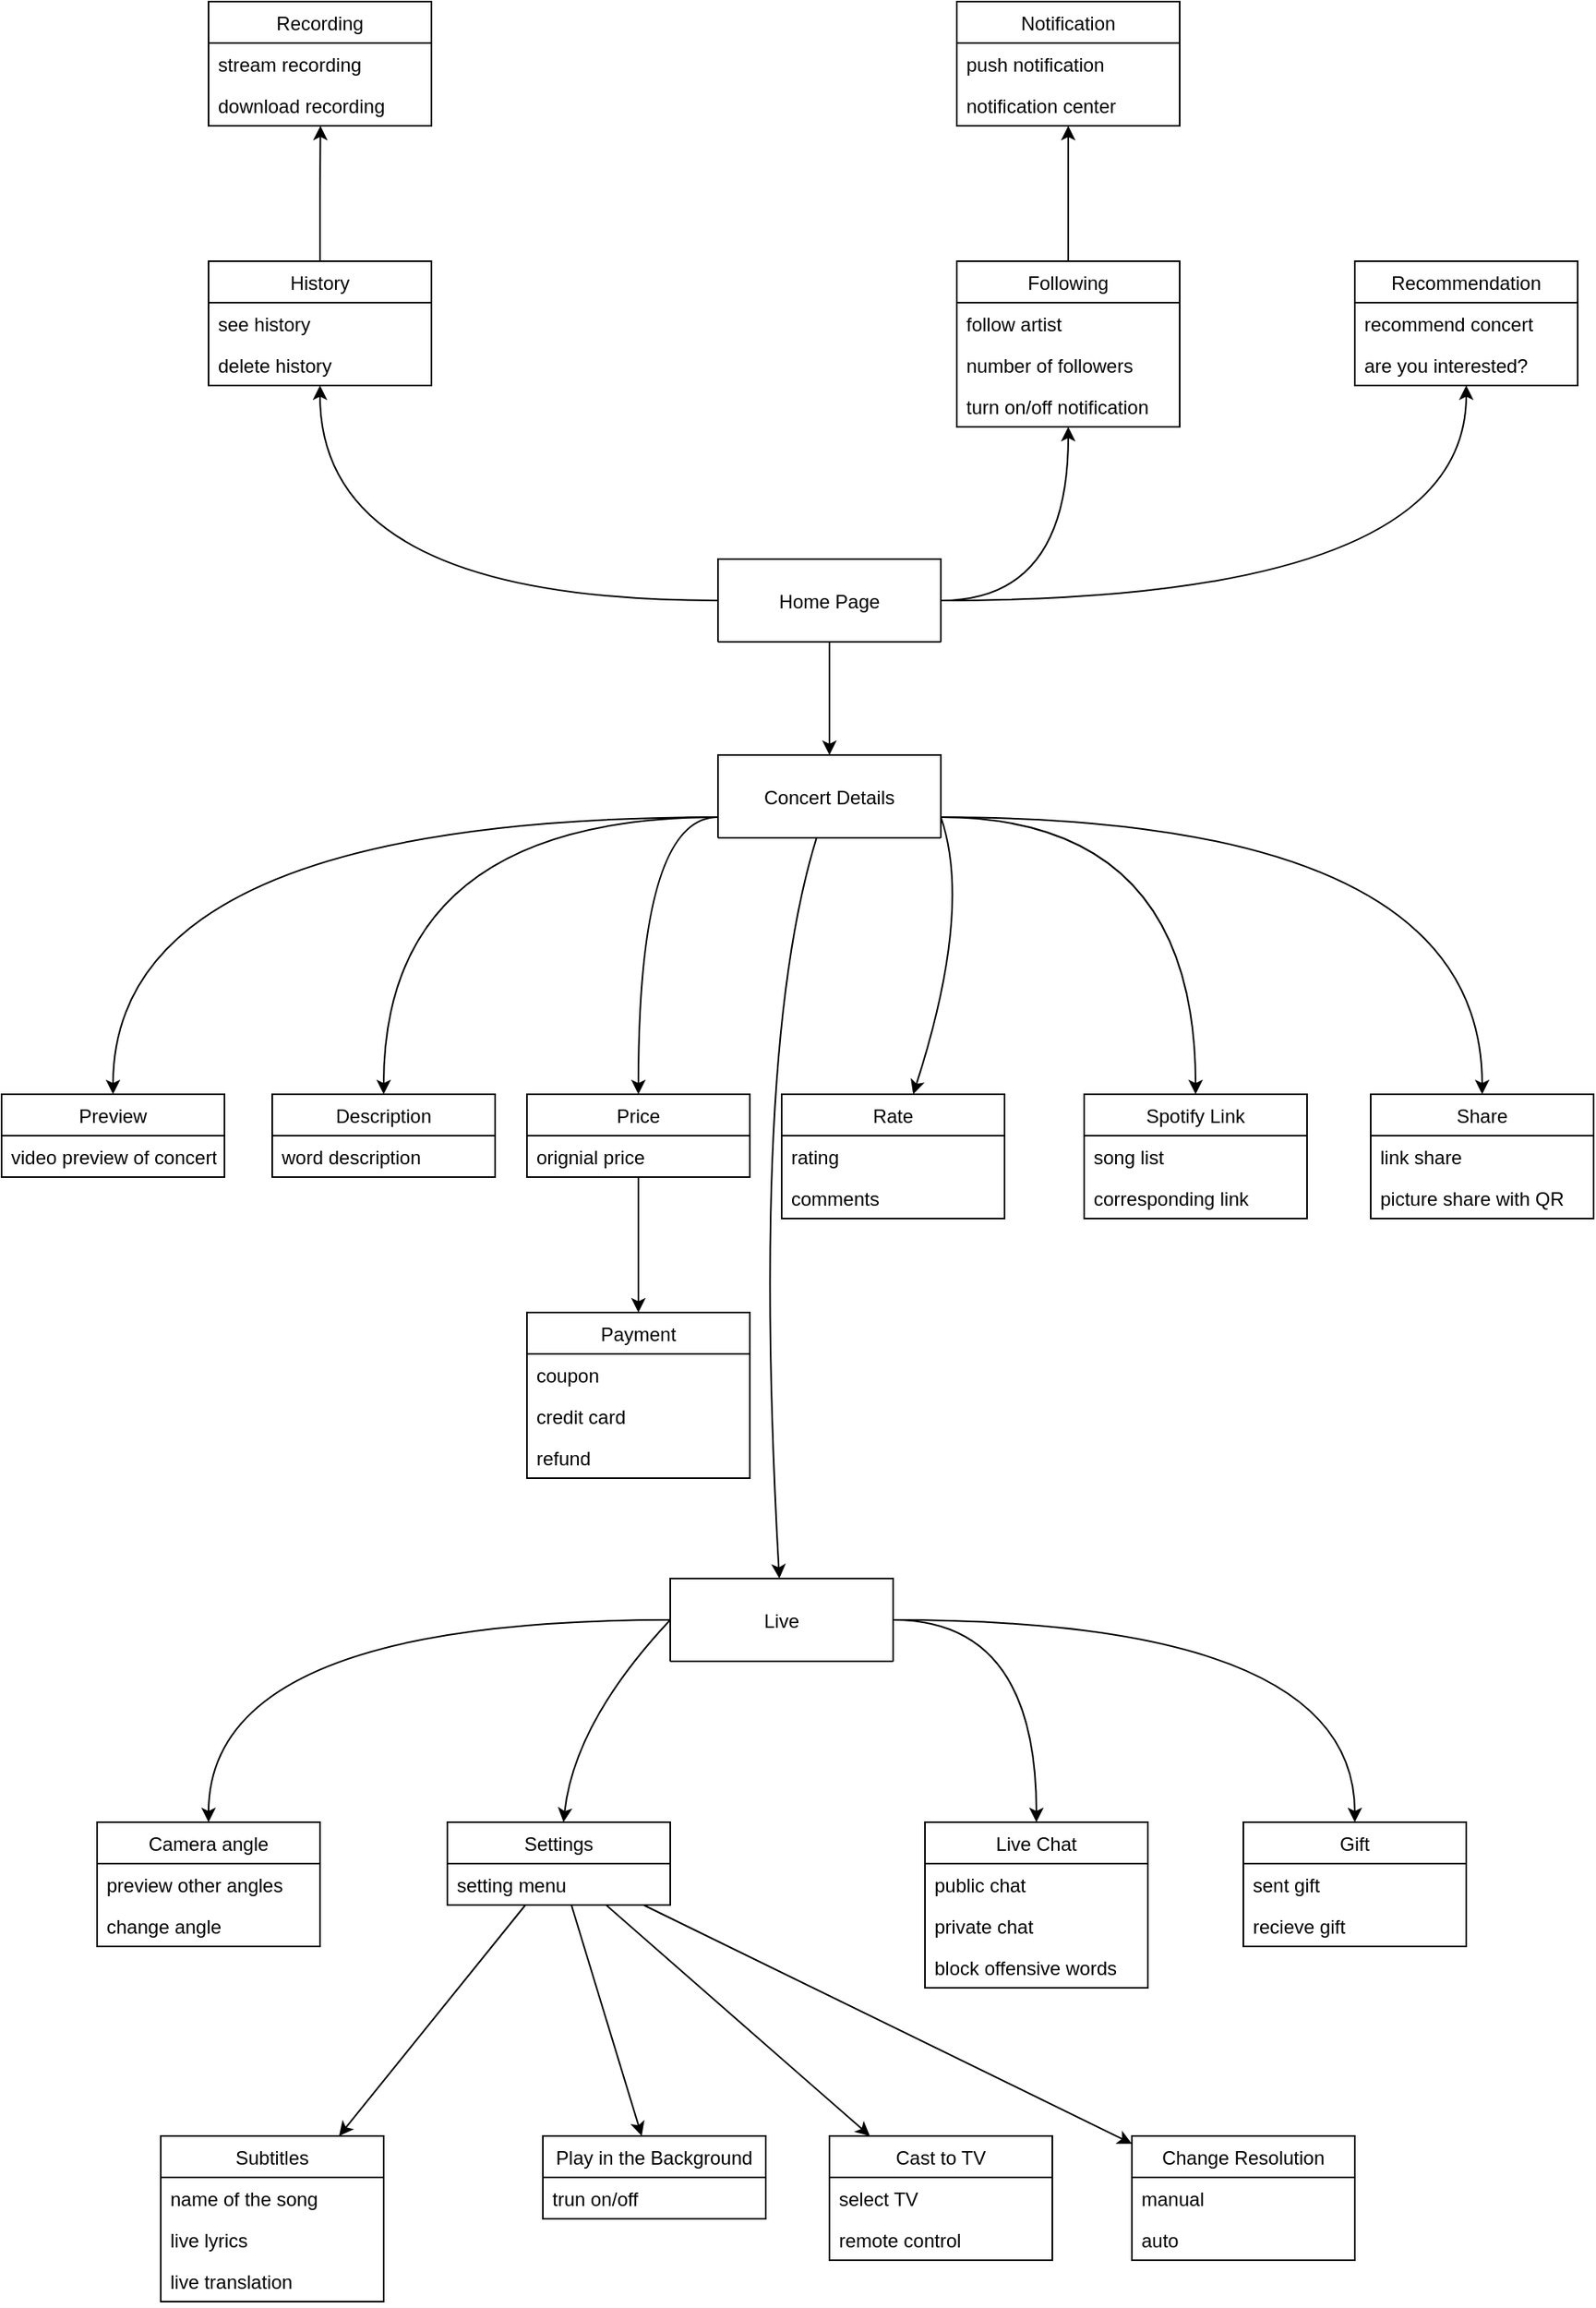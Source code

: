 <mxfile version="14.4.3" type="device"><diagram name="Page-1" id="e7e014a7-5840-1c2e-5031-d8a46d1fe8dd"><mxGraphModel dx="1088" dy="1818" grid="1" gridSize="10" guides="1" tooltips="1" connect="1" arrows="1" fold="1" page="1" pageScale="1" pageWidth="1100" pageHeight="850" background="#ffffff" math="0" shadow="0"><root><mxCell id="0"/><mxCell id="1" parent="0"/><mxCell id="bJMA_SD7inG2rtb4QHMr-1" value="Home Page" style="swimlane;fontStyle=0;childLayout=stackLayout;horizontal=1;startSize=52;fillColor=none;horizontalStack=0;resizeParent=1;resizeParentMax=0;resizeLast=0;collapsible=1;marginBottom=0;" parent="1" vertex="1"><mxGeometry x="530" y="-420" width="140" height="52" as="geometry"><mxRectangle x="530" y="-420" width="60" height="26" as="alternateBounds"/></mxGeometry></mxCell><mxCell id="bJMA_SD7inG2rtb4QHMr-5" value="Concert Details" style="swimlane;fontStyle=0;childLayout=stackLayout;horizontal=1;startSize=52;fillColor=none;horizontalStack=0;resizeParent=1;resizeParentMax=0;resizeLast=0;collapsible=1;marginBottom=0;" parent="1" vertex="1"><mxGeometry x="530" y="-297" width="140" height="52" as="geometry"/></mxCell><mxCell id="bJMA_SD7inG2rtb4QHMr-10" value="Preview" style="swimlane;fontStyle=0;childLayout=stackLayout;horizontal=1;startSize=26;fillColor=none;horizontalStack=0;resizeParent=1;resizeParentMax=0;resizeLast=0;collapsible=1;marginBottom=0;" parent="1" vertex="1"><mxGeometry x="80" y="-84" width="140" height="52" as="geometry"/></mxCell><mxCell id="bJMA_SD7inG2rtb4QHMr-11" value="video preview of concert" style="text;strokeColor=none;fillColor=none;align=left;verticalAlign=top;spacingLeft=4;spacingRight=4;overflow=hidden;rotatable=0;points=[[0,0.5],[1,0.5]];portConstraint=eastwest;" parent="bJMA_SD7inG2rtb4QHMr-10" vertex="1"><mxGeometry y="26" width="140" height="26" as="geometry"/></mxCell><mxCell id="bJMA_SD7inG2rtb4QHMr-14" value="Description" style="swimlane;fontStyle=0;childLayout=stackLayout;horizontal=1;startSize=26;fillColor=none;horizontalStack=0;resizeParent=1;resizeParentMax=0;resizeLast=0;collapsible=1;marginBottom=0;" parent="1" vertex="1"><mxGeometry x="250" y="-84" width="140" height="52" as="geometry"/></mxCell><mxCell id="bJMA_SD7inG2rtb4QHMr-15" value="word description" style="text;strokeColor=none;fillColor=none;align=left;verticalAlign=top;spacingLeft=4;spacingRight=4;overflow=hidden;rotatable=0;points=[[0,0.5],[1,0.5]];portConstraint=eastwest;" parent="bJMA_SD7inG2rtb4QHMr-14" vertex="1"><mxGeometry y="26" width="140" height="26" as="geometry"/></mxCell><mxCell id="bJMA_SD7inG2rtb4QHMr-21" value="Price" style="swimlane;fontStyle=0;childLayout=stackLayout;horizontal=1;startSize=26;fillColor=none;horizontalStack=0;resizeParent=1;resizeParentMax=0;resizeLast=0;collapsible=1;marginBottom=0;" parent="1" vertex="1"><mxGeometry x="410" y="-84" width="140" height="52" as="geometry"/></mxCell><mxCell id="bJMA_SD7inG2rtb4QHMr-22" value="orignial price" style="text;strokeColor=none;fillColor=none;align=left;verticalAlign=top;spacingLeft=4;spacingRight=4;overflow=hidden;rotatable=0;points=[[0,0.5],[1,0.5]];portConstraint=eastwest;" parent="bJMA_SD7inG2rtb4QHMr-21" vertex="1"><mxGeometry y="26" width="140" height="26" as="geometry"/></mxCell><mxCell id="bJMA_SD7inG2rtb4QHMr-26" value="Rate" style="swimlane;fontStyle=0;childLayout=stackLayout;horizontal=1;startSize=26;fillColor=none;horizontalStack=0;resizeParent=1;resizeParentMax=0;resizeLast=0;collapsible=1;marginBottom=0;" parent="1" vertex="1"><mxGeometry x="570" y="-84" width="140" height="78" as="geometry"/></mxCell><mxCell id="bJMA_SD7inG2rtb4QHMr-27" value="rating" style="text;strokeColor=none;fillColor=none;align=left;verticalAlign=top;spacingLeft=4;spacingRight=4;overflow=hidden;rotatable=0;points=[[0,0.5],[1,0.5]];portConstraint=eastwest;" parent="bJMA_SD7inG2rtb4QHMr-26" vertex="1"><mxGeometry y="26" width="140" height="26" as="geometry"/></mxCell><mxCell id="bJMA_SD7inG2rtb4QHMr-28" value="comments" style="text;strokeColor=none;fillColor=none;align=left;verticalAlign=top;spacingLeft=4;spacingRight=4;overflow=hidden;rotatable=0;points=[[0,0.5],[1,0.5]];portConstraint=eastwest;" parent="bJMA_SD7inG2rtb4QHMr-26" vertex="1"><mxGeometry y="52" width="140" height="26" as="geometry"/></mxCell><mxCell id="bJMA_SD7inG2rtb4QHMr-35" style="edgeStyle=orthogonalEdgeStyle;orthogonalLoop=1;jettySize=auto;html=1;exitX=0;exitY=0.5;exitDx=0;exitDy=0;entryX=0.5;entryY=0;entryDx=0;entryDy=0;curved=1;" parent="1" target="bJMA_SD7inG2rtb4QHMr-10" edge="1"><mxGeometry relative="1" as="geometry"><mxPoint x="530" y="-258" as="sourcePoint"/></mxGeometry></mxCell><mxCell id="bJMA_SD7inG2rtb4QHMr-43" value="Spotify Link" style="swimlane;fontStyle=0;childLayout=stackLayout;horizontal=1;startSize=26;fillColor=none;horizontalStack=0;resizeParent=1;resizeParentMax=0;resizeLast=0;collapsible=1;marginBottom=0;" parent="1" vertex="1"><mxGeometry x="760" y="-84" width="140" height="78" as="geometry"/></mxCell><mxCell id="bJMA_SD7inG2rtb4QHMr-44" value="song list" style="text;strokeColor=none;fillColor=none;align=left;verticalAlign=top;spacingLeft=4;spacingRight=4;overflow=hidden;rotatable=0;points=[[0,0.5],[1,0.5]];portConstraint=eastwest;" parent="bJMA_SD7inG2rtb4QHMr-43" vertex="1"><mxGeometry y="26" width="140" height="26" as="geometry"/></mxCell><mxCell id="bJMA_SD7inG2rtb4QHMr-45" value="corresponding link" style="text;strokeColor=none;fillColor=none;align=left;verticalAlign=top;spacingLeft=4;spacingRight=4;overflow=hidden;rotatable=0;points=[[0,0.5],[1,0.5]];portConstraint=eastwest;" parent="bJMA_SD7inG2rtb4QHMr-43" vertex="1"><mxGeometry y="52" width="140" height="26" as="geometry"/></mxCell><mxCell id="bJMA_SD7inG2rtb4QHMr-48" value="Share" style="swimlane;fontStyle=0;childLayout=stackLayout;horizontal=1;startSize=26;fillColor=none;horizontalStack=0;resizeParent=1;resizeParentMax=0;resizeLast=0;collapsible=1;marginBottom=0;" parent="1" vertex="1"><mxGeometry x="940" y="-84" width="140" height="78" as="geometry"/></mxCell><mxCell id="bJMA_SD7inG2rtb4QHMr-49" value="link share" style="text;strokeColor=none;fillColor=none;align=left;verticalAlign=top;spacingLeft=4;spacingRight=4;overflow=hidden;rotatable=0;points=[[0,0.5],[1,0.5]];portConstraint=eastwest;" parent="bJMA_SD7inG2rtb4QHMr-48" vertex="1"><mxGeometry y="26" width="140" height="26" as="geometry"/></mxCell><mxCell id="bJMA_SD7inG2rtb4QHMr-50" value="picture share with QR" style="text;strokeColor=none;fillColor=none;align=left;verticalAlign=top;spacingLeft=4;spacingRight=4;overflow=hidden;rotatable=0;points=[[0,0.5],[1,0.5]];portConstraint=eastwest;" parent="bJMA_SD7inG2rtb4QHMr-48" vertex="1"><mxGeometry y="52" width="140" height="26" as="geometry"/></mxCell><mxCell id="bJMA_SD7inG2rtb4QHMr-52" value="Payment" style="swimlane;fontStyle=0;childLayout=stackLayout;horizontal=1;startSize=26;fillColor=none;horizontalStack=0;resizeParent=1;resizeParentMax=0;resizeLast=0;collapsible=1;marginBottom=0;" parent="1" vertex="1"><mxGeometry x="410" y="53" width="140" height="104" as="geometry"/></mxCell><mxCell id="bJMA_SD7inG2rtb4QHMr-53" value="coupon" style="text;strokeColor=none;fillColor=none;align=left;verticalAlign=top;spacingLeft=4;spacingRight=4;overflow=hidden;rotatable=0;points=[[0,0.5],[1,0.5]];portConstraint=eastwest;" parent="bJMA_SD7inG2rtb4QHMr-52" vertex="1"><mxGeometry y="26" width="140" height="26" as="geometry"/></mxCell><mxCell id="bJMA_SD7inG2rtb4QHMr-54" value="credit card" style="text;strokeColor=none;fillColor=none;align=left;verticalAlign=top;spacingLeft=4;spacingRight=4;overflow=hidden;rotatable=0;points=[[0,0.5],[1,0.5]];portConstraint=eastwest;" parent="bJMA_SD7inG2rtb4QHMr-52" vertex="1"><mxGeometry y="52" width="140" height="26" as="geometry"/></mxCell><mxCell id="bJMA_SD7inG2rtb4QHMr-55" value="refund" style="text;strokeColor=none;fillColor=none;align=left;verticalAlign=top;spacingLeft=4;spacingRight=4;overflow=hidden;rotatable=0;points=[[0,0.5],[1,0.5]];portConstraint=eastwest;" parent="bJMA_SD7inG2rtb4QHMr-52" vertex="1"><mxGeometry y="78" width="140" height="26" as="geometry"/></mxCell><mxCell id="bJMA_SD7inG2rtb4QHMr-57" value="" style="endArrow=classic;html=1;entryX=0.5;entryY=0;entryDx=0;entryDy=0;exitX=0.5;exitY=1;exitDx=0;exitDy=0;" parent="1" source="bJMA_SD7inG2rtb4QHMr-21" target="bJMA_SD7inG2rtb4QHMr-52" edge="1"><mxGeometry width="50" height="50" relative="1" as="geometry"><mxPoint x="640" y="-17" as="sourcePoint"/><mxPoint x="690" y="-67" as="targetPoint"/></mxGeometry></mxCell><mxCell id="bJMA_SD7inG2rtb4QHMr-59" value="Live" style="swimlane;fontStyle=0;childLayout=stackLayout;horizontal=1;startSize=52;fillColor=none;horizontalStack=0;resizeParent=1;resizeParentMax=0;resizeLast=0;collapsible=1;marginBottom=0;" parent="1" vertex="1"><mxGeometry x="500" y="220" width="140" height="52" as="geometry"><mxRectangle x="-340" y="293" width="50" height="26" as="alternateBounds"/></mxGeometry></mxCell><mxCell id="bJMA_SD7inG2rtb4QHMr-65" value="Settings" style="swimlane;fontStyle=0;childLayout=stackLayout;horizontal=1;startSize=26;fillColor=none;horizontalStack=0;resizeParent=1;resizeParentMax=0;resizeLast=0;collapsible=1;marginBottom=0;" parent="1" vertex="1"><mxGeometry x="360" y="373" width="140" height="52" as="geometry"/></mxCell><mxCell id="bJMA_SD7inG2rtb4QHMr-66" value="setting menu" style="text;strokeColor=none;fillColor=none;align=left;verticalAlign=top;spacingLeft=4;spacingRight=4;overflow=hidden;rotatable=0;points=[[0,0.5],[1,0.5]];portConstraint=eastwest;" parent="bJMA_SD7inG2rtb4QHMr-65" vertex="1"><mxGeometry y="26" width="140" height="26" as="geometry"/></mxCell><mxCell id="bJMA_SD7inG2rtb4QHMr-71" value="Subtitles" style="swimlane;fontStyle=0;childLayout=stackLayout;horizontal=1;startSize=26;fillColor=none;horizontalStack=0;resizeParent=1;resizeParentMax=0;resizeLast=0;collapsible=1;marginBottom=0;" parent="1" vertex="1"><mxGeometry x="180" y="570" width="140" height="104" as="geometry"/></mxCell><mxCell id="bJMA_SD7inG2rtb4QHMr-72" value="name of the song" style="text;strokeColor=none;fillColor=none;align=left;verticalAlign=top;spacingLeft=4;spacingRight=4;overflow=hidden;rotatable=0;points=[[0,0.5],[1,0.5]];portConstraint=eastwest;" parent="bJMA_SD7inG2rtb4QHMr-71" vertex="1"><mxGeometry y="26" width="140" height="26" as="geometry"/></mxCell><mxCell id="bJMA_SD7inG2rtb4QHMr-73" value="live lyrics" style="text;strokeColor=none;fillColor=none;align=left;verticalAlign=top;spacingLeft=4;spacingRight=4;overflow=hidden;rotatable=0;points=[[0,0.5],[1,0.5]];portConstraint=eastwest;" parent="bJMA_SD7inG2rtb4QHMr-71" vertex="1"><mxGeometry y="52" width="140" height="26" as="geometry"/></mxCell><mxCell id="bJMA_SD7inG2rtb4QHMr-74" value="live translation" style="text;strokeColor=none;fillColor=none;align=left;verticalAlign=top;spacingLeft=4;spacingRight=4;overflow=hidden;rotatable=0;points=[[0,0.5],[1,0.5]];portConstraint=eastwest;" parent="bJMA_SD7inG2rtb4QHMr-71" vertex="1"><mxGeometry y="78" width="140" height="26" as="geometry"/></mxCell><mxCell id="bJMA_SD7inG2rtb4QHMr-75" value="Play in the Background" style="swimlane;fontStyle=0;childLayout=stackLayout;horizontal=1;startSize=26;fillColor=none;horizontalStack=0;resizeParent=1;resizeParentMax=0;resizeLast=0;collapsible=1;marginBottom=0;" parent="1" vertex="1"><mxGeometry x="420" y="570" width="140" height="52" as="geometry"/></mxCell><mxCell id="bJMA_SD7inG2rtb4QHMr-76" value="trun on/off" style="text;strokeColor=none;fillColor=none;align=left;verticalAlign=top;spacingLeft=4;spacingRight=4;overflow=hidden;rotatable=0;points=[[0,0.5],[1,0.5]];portConstraint=eastwest;" parent="bJMA_SD7inG2rtb4QHMr-75" vertex="1"><mxGeometry y="26" width="140" height="26" as="geometry"/></mxCell><mxCell id="bJMA_SD7inG2rtb4QHMr-79" value="Cast to TV" style="swimlane;fontStyle=0;childLayout=stackLayout;horizontal=1;startSize=26;fillColor=none;horizontalStack=0;resizeParent=1;resizeParentMax=0;resizeLast=0;collapsible=1;marginBottom=0;" parent="1" vertex="1"><mxGeometry x="600" y="570" width="140" height="78" as="geometry"/></mxCell><mxCell id="bJMA_SD7inG2rtb4QHMr-80" value="select TV" style="text;strokeColor=none;fillColor=none;align=left;verticalAlign=top;spacingLeft=4;spacingRight=4;overflow=hidden;rotatable=0;points=[[0,0.5],[1,0.5]];portConstraint=eastwest;" parent="bJMA_SD7inG2rtb4QHMr-79" vertex="1"><mxGeometry y="26" width="140" height="26" as="geometry"/></mxCell><mxCell id="bJMA_SD7inG2rtb4QHMr-81" value="remote control" style="text;strokeColor=none;fillColor=none;align=left;verticalAlign=top;spacingLeft=4;spacingRight=4;overflow=hidden;rotatable=0;points=[[0,0.5],[1,0.5]];portConstraint=eastwest;" parent="bJMA_SD7inG2rtb4QHMr-79" vertex="1"><mxGeometry y="52" width="140" height="26" as="geometry"/></mxCell><mxCell id="bJMA_SD7inG2rtb4QHMr-87" value="Change Resolution" style="swimlane;fontStyle=0;childLayout=stackLayout;horizontal=1;startSize=26;fillColor=none;horizontalStack=0;resizeParent=1;resizeParentMax=0;resizeLast=0;collapsible=1;marginBottom=0;" parent="1" vertex="1"><mxGeometry x="790" y="570" width="140" height="78" as="geometry"/></mxCell><mxCell id="bJMA_SD7inG2rtb4QHMr-88" value="manual" style="text;strokeColor=none;fillColor=none;align=left;verticalAlign=top;spacingLeft=4;spacingRight=4;overflow=hidden;rotatable=0;points=[[0,0.5],[1,0.5]];portConstraint=eastwest;" parent="bJMA_SD7inG2rtb4QHMr-87" vertex="1"><mxGeometry y="26" width="140" height="26" as="geometry"/></mxCell><mxCell id="bJMA_SD7inG2rtb4QHMr-89" value="auto" style="text;strokeColor=none;fillColor=none;align=left;verticalAlign=top;spacingLeft=4;spacingRight=4;overflow=hidden;rotatable=0;points=[[0,0.5],[1,0.5]];portConstraint=eastwest;" parent="bJMA_SD7inG2rtb4QHMr-87" vertex="1"><mxGeometry y="52" width="140" height="26" as="geometry"/></mxCell><mxCell id="bJMA_SD7inG2rtb4QHMr-123" style="edgeStyle=orthogonalEdgeStyle;rounded=0;orthogonalLoop=1;jettySize=auto;html=1;exitX=0.5;exitY=0;exitDx=0;exitDy=0;entryX=0.502;entryY=1.038;entryDx=0;entryDy=0;entryPerimeter=0;" parent="1" source="bJMA_SD7inG2rtb4QHMr-99" edge="1"><mxGeometry relative="1" as="geometry"><mxPoint x="280.28" y="-692.012" as="targetPoint"/></mxGeometry></mxCell><mxCell id="bJMA_SD7inG2rtb4QHMr-99" value="History" style="swimlane;fontStyle=0;childLayout=stackLayout;horizontal=1;startSize=26;fillColor=none;horizontalStack=0;resizeParent=1;resizeParentMax=0;resizeLast=0;collapsible=1;marginBottom=0;" parent="1" vertex="1"><mxGeometry x="210" y="-607" width="140" height="78" as="geometry"/></mxCell><mxCell id="bJMA_SD7inG2rtb4QHMr-100" value="see history" style="text;strokeColor=none;fillColor=none;align=left;verticalAlign=top;spacingLeft=4;spacingRight=4;overflow=hidden;rotatable=0;points=[[0,0.5],[1,0.5]];portConstraint=eastwest;" parent="bJMA_SD7inG2rtb4QHMr-99" vertex="1"><mxGeometry y="26" width="140" height="26" as="geometry"/></mxCell><mxCell id="bJMA_SD7inG2rtb4QHMr-101" value="delete history" style="text;strokeColor=none;fillColor=none;align=left;verticalAlign=top;spacingLeft=4;spacingRight=4;overflow=hidden;rotatable=0;points=[[0,0.5],[1,0.5]];portConstraint=eastwest;" parent="bJMA_SD7inG2rtb4QHMr-99" vertex="1"><mxGeometry y="52" width="140" height="26" as="geometry"/></mxCell><mxCell id="bJMA_SD7inG2rtb4QHMr-103" value="Recording" style="swimlane;fontStyle=0;childLayout=stackLayout;horizontal=1;startSize=26;fillColor=none;horizontalStack=0;resizeParent=1;resizeParentMax=0;resizeLast=0;collapsible=1;marginBottom=0;" parent="1" vertex="1"><mxGeometry x="210" y="-770" width="140" height="78" as="geometry"/></mxCell><mxCell id="bJMA_SD7inG2rtb4QHMr-104" value="stream recording" style="text;strokeColor=none;fillColor=none;align=left;verticalAlign=top;spacingLeft=4;spacingRight=4;overflow=hidden;rotatable=0;points=[[0,0.5],[1,0.5]];portConstraint=eastwest;" parent="bJMA_SD7inG2rtb4QHMr-103" vertex="1"><mxGeometry y="26" width="140" height="26" as="geometry"/></mxCell><mxCell id="bJMA_SD7inG2rtb4QHMr-105" value="download recording" style="text;strokeColor=none;fillColor=none;align=left;verticalAlign=top;spacingLeft=4;spacingRight=4;overflow=hidden;rotatable=0;points=[[0,0.5],[1,0.5]];portConstraint=eastwest;" parent="bJMA_SD7inG2rtb4QHMr-103" vertex="1"><mxGeometry y="52" width="140" height="26" as="geometry"/></mxCell><mxCell id="bJMA_SD7inG2rtb4QHMr-129" style="edgeStyle=orthogonalEdgeStyle;rounded=0;orthogonalLoop=1;jettySize=auto;html=1;exitX=0.5;exitY=0;exitDx=0;exitDy=0;" parent="1" source="bJMA_SD7inG2rtb4QHMr-109" target="bJMA_SD7inG2rtb4QHMr-113" edge="1"><mxGeometry relative="1" as="geometry"><mxPoint x="750.06" y="-695.558" as="targetPoint"/></mxGeometry></mxCell><mxCell id="bJMA_SD7inG2rtb4QHMr-109" value="Following" style="swimlane;fontStyle=0;childLayout=stackLayout;horizontal=1;startSize=26;fillColor=none;horizontalStack=0;resizeParent=1;resizeParentMax=0;resizeLast=0;collapsible=1;marginBottom=0;" parent="1" vertex="1"><mxGeometry x="680" y="-607" width="140" height="104" as="geometry"/></mxCell><mxCell id="bJMA_SD7inG2rtb4QHMr-110" value="follow artist" style="text;strokeColor=none;fillColor=none;align=left;verticalAlign=top;spacingLeft=4;spacingRight=4;overflow=hidden;rotatable=0;points=[[0,0.5],[1,0.5]];portConstraint=eastwest;" parent="bJMA_SD7inG2rtb4QHMr-109" vertex="1"><mxGeometry y="26" width="140" height="26" as="geometry"/></mxCell><mxCell id="bJMA_SD7inG2rtb4QHMr-111" value="number of followers" style="text;strokeColor=none;fillColor=none;align=left;verticalAlign=top;spacingLeft=4;spacingRight=4;overflow=hidden;rotatable=0;points=[[0,0.5],[1,0.5]];portConstraint=eastwest;" parent="bJMA_SD7inG2rtb4QHMr-109" vertex="1"><mxGeometry y="52" width="140" height="26" as="geometry"/></mxCell><mxCell id="bJMA_SD7inG2rtb4QHMr-112" value="turn on/off notification" style="text;strokeColor=none;fillColor=none;align=left;verticalAlign=top;spacingLeft=4;spacingRight=4;overflow=hidden;rotatable=0;points=[[0,0.5],[1,0.5]];portConstraint=eastwest;" parent="bJMA_SD7inG2rtb4QHMr-109" vertex="1"><mxGeometry y="78" width="140" height="26" as="geometry"/></mxCell><mxCell id="bJMA_SD7inG2rtb4QHMr-113" value="Notification" style="swimlane;fontStyle=0;childLayout=stackLayout;horizontal=1;startSize=26;fillColor=none;horizontalStack=0;resizeParent=1;resizeParentMax=0;resizeLast=0;collapsible=1;marginBottom=0;" parent="1" vertex="1"><mxGeometry x="680" y="-770" width="140" height="78" as="geometry"/></mxCell><mxCell id="bJMA_SD7inG2rtb4QHMr-114" value="push notification" style="text;strokeColor=none;fillColor=none;align=left;verticalAlign=top;spacingLeft=4;spacingRight=4;overflow=hidden;rotatable=0;points=[[0,0.5],[1,0.5]];portConstraint=eastwest;" parent="bJMA_SD7inG2rtb4QHMr-113" vertex="1"><mxGeometry y="26" width="140" height="26" as="geometry"/></mxCell><mxCell id="bJMA_SD7inG2rtb4QHMr-115" value="notification center" style="text;strokeColor=none;fillColor=none;align=left;verticalAlign=top;spacingLeft=4;spacingRight=4;overflow=hidden;rotatable=0;points=[[0,0.5],[1,0.5]];portConstraint=eastwest;" parent="bJMA_SD7inG2rtb4QHMr-113" vertex="1"><mxGeometry y="52" width="140" height="26" as="geometry"/></mxCell><mxCell id="bJMA_SD7inG2rtb4QHMr-118" value="Recommendation" style="swimlane;fontStyle=0;childLayout=stackLayout;horizontal=1;startSize=26;fillColor=none;horizontalStack=0;resizeParent=1;resizeParentMax=0;resizeLast=0;collapsible=1;marginBottom=0;" parent="1" vertex="1"><mxGeometry x="930" y="-607" width="140" height="78" as="geometry"/></mxCell><mxCell id="bJMA_SD7inG2rtb4QHMr-119" value="recommend concert" style="text;strokeColor=none;fillColor=none;align=left;verticalAlign=top;spacingLeft=4;spacingRight=4;overflow=hidden;rotatable=0;points=[[0,0.5],[1,0.5]];portConstraint=eastwest;" parent="bJMA_SD7inG2rtb4QHMr-118" vertex="1"><mxGeometry y="26" width="140" height="26" as="geometry"/></mxCell><mxCell id="bJMA_SD7inG2rtb4QHMr-120" value="are you interested?" style="text;strokeColor=none;fillColor=none;align=left;verticalAlign=top;spacingLeft=4;spacingRight=4;overflow=hidden;rotatable=0;points=[[0,0.5],[1,0.5]];portConstraint=eastwest;" parent="bJMA_SD7inG2rtb4QHMr-118" vertex="1"><mxGeometry y="52" width="140" height="26" as="geometry"/></mxCell><mxCell id="bJMA_SD7inG2rtb4QHMr-128" style="edgeStyle=orthogonalEdgeStyle;orthogonalLoop=1;jettySize=auto;html=1;curved=1;" parent="1" source="bJMA_SD7inG2rtb4QHMr-1" target="bJMA_SD7inG2rtb4QHMr-118" edge="1"><mxGeometry relative="1" as="geometry"><mxPoint x="1010" y="-497" as="targetPoint"/><mxPoint x="670" y="-382" as="sourcePoint"/></mxGeometry></mxCell><mxCell id="bJMA_SD7inG2rtb4QHMr-130" style="edgeStyle=orthogonalEdgeStyle;orthogonalLoop=1;jettySize=auto;html=1;exitX=0;exitY=0.5;exitDx=0;exitDy=0;entryX=0.5;entryY=0;entryDx=0;entryDy=0;curved=1;" parent="1" target="bJMA_SD7inG2rtb4QHMr-21" edge="1"><mxGeometry relative="1" as="geometry"><mxPoint x="530" y="-258" as="sourcePoint"/><Array as="points"><mxPoint x="480" y="-258"/></Array></mxGeometry></mxCell><mxCell id="bJMA_SD7inG2rtb4QHMr-132" style="edgeStyle=orthogonalEdgeStyle;orthogonalLoop=1;jettySize=auto;html=1;exitX=1;exitY=0.5;exitDx=0;exitDy=0;entryX=0.5;entryY=0;entryDx=0;entryDy=0;curved=1;" parent="1" target="bJMA_SD7inG2rtb4QHMr-43" edge="1"><mxGeometry relative="1" as="geometry"><mxPoint x="670" y="-258" as="sourcePoint"/></mxGeometry></mxCell><mxCell id="bJMA_SD7inG2rtb4QHMr-133" style="edgeStyle=orthogonalEdgeStyle;orthogonalLoop=1;jettySize=auto;html=1;exitX=1;exitY=0.5;exitDx=0;exitDy=0;entryX=0.5;entryY=0;entryDx=0;entryDy=0;curved=1;" parent="1" target="bJMA_SD7inG2rtb4QHMr-48" edge="1"><mxGeometry relative="1" as="geometry"><mxPoint x="670" y="-258" as="sourcePoint"/></mxGeometry></mxCell><mxCell id="bJMA_SD7inG2rtb4QHMr-134" value="Camera angle" style="swimlane;fontStyle=0;childLayout=stackLayout;horizontal=1;startSize=26;fillColor=none;horizontalStack=0;resizeParent=1;resizeParentMax=0;resizeLast=0;collapsible=1;marginBottom=0;" parent="1" vertex="1"><mxGeometry x="140" y="373" width="140" height="78" as="geometry"/></mxCell><mxCell id="bJMA_SD7inG2rtb4QHMr-135" value="preview other angles" style="text;strokeColor=none;fillColor=none;align=left;verticalAlign=top;spacingLeft=4;spacingRight=4;overflow=hidden;rotatable=0;points=[[0,0.5],[1,0.5]];portConstraint=eastwest;" parent="bJMA_SD7inG2rtb4QHMr-134" vertex="1"><mxGeometry y="26" width="140" height="26" as="geometry"/></mxCell><mxCell id="bJMA_SD7inG2rtb4QHMr-136" value="change angle" style="text;strokeColor=none;fillColor=none;align=left;verticalAlign=top;spacingLeft=4;spacingRight=4;overflow=hidden;rotatable=0;points=[[0,0.5],[1,0.5]];portConstraint=eastwest;" parent="bJMA_SD7inG2rtb4QHMr-134" vertex="1"><mxGeometry y="52" width="140" height="26" as="geometry"/></mxCell><mxCell id="bJMA_SD7inG2rtb4QHMr-138" value="Live Chat" style="swimlane;fontStyle=0;childLayout=stackLayout;horizontal=1;startSize=26;fillColor=none;horizontalStack=0;resizeParent=1;resizeParentMax=0;resizeLast=0;collapsible=1;marginBottom=0;" parent="1" vertex="1"><mxGeometry x="660" y="373" width="140" height="104" as="geometry"/></mxCell><mxCell id="bJMA_SD7inG2rtb4QHMr-139" value="public chat" style="text;strokeColor=none;fillColor=none;align=left;verticalAlign=top;spacingLeft=4;spacingRight=4;overflow=hidden;rotatable=0;points=[[0,0.5],[1,0.5]];portConstraint=eastwest;" parent="bJMA_SD7inG2rtb4QHMr-138" vertex="1"><mxGeometry y="26" width="140" height="26" as="geometry"/></mxCell><mxCell id="bJMA_SD7inG2rtb4QHMr-140" value="private chat" style="text;strokeColor=none;fillColor=none;align=left;verticalAlign=top;spacingLeft=4;spacingRight=4;overflow=hidden;rotatable=0;points=[[0,0.5],[1,0.5]];portConstraint=eastwest;" parent="bJMA_SD7inG2rtb4QHMr-138" vertex="1"><mxGeometry y="52" width="140" height="26" as="geometry"/></mxCell><mxCell id="bJMA_SD7inG2rtb4QHMr-141" value="block offensive words" style="text;strokeColor=none;fillColor=none;align=left;verticalAlign=top;spacingLeft=4;spacingRight=4;overflow=hidden;rotatable=0;points=[[0,0.5],[1,0.5]];portConstraint=eastwest;" parent="bJMA_SD7inG2rtb4QHMr-138" vertex="1"><mxGeometry y="78" width="140" height="26" as="geometry"/></mxCell><mxCell id="bJMA_SD7inG2rtb4QHMr-142" value="Gift" style="swimlane;fontStyle=0;childLayout=stackLayout;horizontal=1;startSize=26;fillColor=none;horizontalStack=0;resizeParent=1;resizeParentMax=0;resizeLast=0;collapsible=1;marginBottom=0;" parent="1" vertex="1"><mxGeometry x="860" y="373" width="140" height="78" as="geometry"/></mxCell><mxCell id="bJMA_SD7inG2rtb4QHMr-143" value="sent gift" style="text;strokeColor=none;fillColor=none;align=left;verticalAlign=top;spacingLeft=4;spacingRight=4;overflow=hidden;rotatable=0;points=[[0,0.5],[1,0.5]];portConstraint=eastwest;" parent="bJMA_SD7inG2rtb4QHMr-142" vertex="1"><mxGeometry y="26" width="140" height="26" as="geometry"/></mxCell><mxCell id="bJMA_SD7inG2rtb4QHMr-144" value="recieve gift" style="text;strokeColor=none;fillColor=none;align=left;verticalAlign=top;spacingLeft=4;spacingRight=4;overflow=hidden;rotatable=0;points=[[0,0.5],[1,0.5]];portConstraint=eastwest;" parent="bJMA_SD7inG2rtb4QHMr-142" vertex="1"><mxGeometry y="52" width="140" height="26" as="geometry"/></mxCell><mxCell id="bJMA_SD7inG2rtb4QHMr-147" value="" style="endArrow=classic;html=1;entryX=0.5;entryY=0;entryDx=0;entryDy=0;exitX=0.5;exitY=1;exitDx=0;exitDy=0;" parent="1" source="bJMA_SD7inG2rtb4QHMr-1" target="bJMA_SD7inG2rtb4QHMr-5" edge="1"><mxGeometry width="50" height="50" relative="1" as="geometry"><mxPoint x="600" y="-343" as="sourcePoint"/><mxPoint x="410" y="-380" as="targetPoint"/></mxGeometry></mxCell><mxCell id="bJMA_SD7inG2rtb4QHMr-148" style="edgeStyle=orthogonalEdgeStyle;orthogonalLoop=1;jettySize=auto;html=1;curved=1;" parent="1" source="bJMA_SD7inG2rtb4QHMr-1" target="bJMA_SD7inG2rtb4QHMr-99" edge="1"><mxGeometry relative="1" as="geometry"><mxPoint x="530" y="-382" as="sourcePoint"/></mxGeometry></mxCell><mxCell id="bJMA_SD7inG2rtb4QHMr-149" style="edgeStyle=orthogonalEdgeStyle;orthogonalLoop=1;jettySize=auto;html=1;curved=1;" parent="1" source="bJMA_SD7inG2rtb4QHMr-1" target="bJMA_SD7inG2rtb4QHMr-109" edge="1"><mxGeometry relative="1" as="geometry"><mxPoint x="670" y="-408" as="sourcePoint"/></mxGeometry></mxCell><mxCell id="bJMA_SD7inG2rtb4QHMr-150" value="" style="endArrow=classic;html=1;exitX=1;exitY=0.75;exitDx=0;exitDy=0;curved=1;" parent="1" source="bJMA_SD7inG2rtb4QHMr-5" target="bJMA_SD7inG2rtb4QHMr-26" edge="1"><mxGeometry width="50" height="50" relative="1" as="geometry"><mxPoint x="598.74" y="-243.674" as="sourcePoint"/><mxPoint x="570" y="-50" as="targetPoint"/><Array as="points"><mxPoint x="690" y="-200"/></Array></mxGeometry></mxCell><mxCell id="bJMA_SD7inG2rtb4QHMr-151" style="edgeStyle=orthogonalEdgeStyle;curved=1;orthogonalLoop=1;jettySize=auto;html=1;entryX=0.5;entryY=0;entryDx=0;entryDy=0;strokeColor=#000000;" parent="1" source="bJMA_SD7inG2rtb4QHMr-59" target="bJMA_SD7inG2rtb4QHMr-134" edge="1"><mxGeometry relative="1" as="geometry"/></mxCell><mxCell id="bJMA_SD7inG2rtb4QHMr-153" style="edgeStyle=orthogonalEdgeStyle;curved=1;orthogonalLoop=1;jettySize=auto;html=1;entryX=0.5;entryY=0;entryDx=0;entryDy=0;strokeColor=#000000;" parent="1" source="bJMA_SD7inG2rtb4QHMr-59" target="bJMA_SD7inG2rtb4QHMr-138" edge="1"><mxGeometry relative="1" as="geometry"/></mxCell><mxCell id="bJMA_SD7inG2rtb4QHMr-154" style="edgeStyle=orthogonalEdgeStyle;curved=1;orthogonalLoop=1;jettySize=auto;html=1;entryX=0.5;entryY=0;entryDx=0;entryDy=0;strokeColor=#000000;" parent="1" source="bJMA_SD7inG2rtb4QHMr-59" target="bJMA_SD7inG2rtb4QHMr-142" edge="1"><mxGeometry relative="1" as="geometry"/></mxCell><mxCell id="bJMA_SD7inG2rtb4QHMr-161" style="edgeStyle=orthogonalEdgeStyle;curved=1;orthogonalLoop=1;jettySize=auto;html=1;exitX=0;exitY=0.5;exitDx=0;exitDy=0;entryX=0.5;entryY=0;entryDx=0;entryDy=0;strokeColor=#000000;" parent="1" target="bJMA_SD7inG2rtb4QHMr-14" edge="1"><mxGeometry relative="1" as="geometry"><mxPoint x="530" y="-258" as="sourcePoint"/></mxGeometry></mxCell><mxCell id="bJMA_SD7inG2rtb4QHMr-162" value="" style="endArrow=classic;html=1;strokeColor=#000000;curved=1;" parent="1" source="bJMA_SD7inG2rtb4QHMr-5" target="bJMA_SD7inG2rtb4QHMr-59" edge="1"><mxGeometry width="50" height="50" relative="1" as="geometry"><mxPoint x="180" y="220" as="sourcePoint"/><mxPoint x="230" y="170" as="targetPoint"/><Array as="points"><mxPoint x="550" y="-110"/></Array></mxGeometry></mxCell><mxCell id="bJMA_SD7inG2rtb4QHMr-163" value="" style="endArrow=classic;html=1;strokeColor=#000000;curved=1;exitX=0;exitY=0.5;exitDx=0;exitDy=0;" parent="1" source="bJMA_SD7inG2rtb4QHMr-59" target="bJMA_SD7inG2rtb4QHMr-65" edge="1"><mxGeometry width="50" height="50" relative="1" as="geometry"><mxPoint x="400" y="350" as="sourcePoint"/><mxPoint x="450" y="300" as="targetPoint"/><Array as="points"><mxPoint x="440" y="310"/></Array></mxGeometry></mxCell><mxCell id="bJMA_SD7inG2rtb4QHMr-166" value="" style="endArrow=classic;html=1;strokeColor=#000000;curved=1;" parent="1" source="bJMA_SD7inG2rtb4QHMr-65" target="bJMA_SD7inG2rtb4QHMr-71" edge="1"><mxGeometry width="50" height="50" relative="1" as="geometry"><mxPoint x="340" y="500" as="sourcePoint"/><mxPoint x="390" y="450" as="targetPoint"/></mxGeometry></mxCell><mxCell id="bJMA_SD7inG2rtb4QHMr-167" value="" style="endArrow=classic;html=1;strokeColor=#000000;" parent="1" source="bJMA_SD7inG2rtb4QHMr-65" target="bJMA_SD7inG2rtb4QHMr-75" edge="1"><mxGeometry width="50" height="50" relative="1" as="geometry"><mxPoint x="410" y="540" as="sourcePoint"/><mxPoint x="460" y="490" as="targetPoint"/></mxGeometry></mxCell><mxCell id="bJMA_SD7inG2rtb4QHMr-168" value="" style="endArrow=classic;html=1;strokeColor=#000000;" parent="1" source="bJMA_SD7inG2rtb4QHMr-65" target="bJMA_SD7inG2rtb4QHMr-79" edge="1"><mxGeometry width="50" height="50" relative="1" as="geometry"><mxPoint x="510" y="500" as="sourcePoint"/><mxPoint x="560" y="450" as="targetPoint"/></mxGeometry></mxCell><mxCell id="bJMA_SD7inG2rtb4QHMr-169" value="" style="endArrow=classic;html=1;strokeColor=#000000;" parent="1" source="bJMA_SD7inG2rtb4QHMr-65" target="bJMA_SD7inG2rtb4QHMr-87" edge="1"><mxGeometry width="50" height="50" relative="1" as="geometry"><mxPoint x="650" y="550" as="sourcePoint"/><mxPoint x="700" y="500" as="targetPoint"/></mxGeometry></mxCell></root></mxGraphModel></diagram></mxfile>